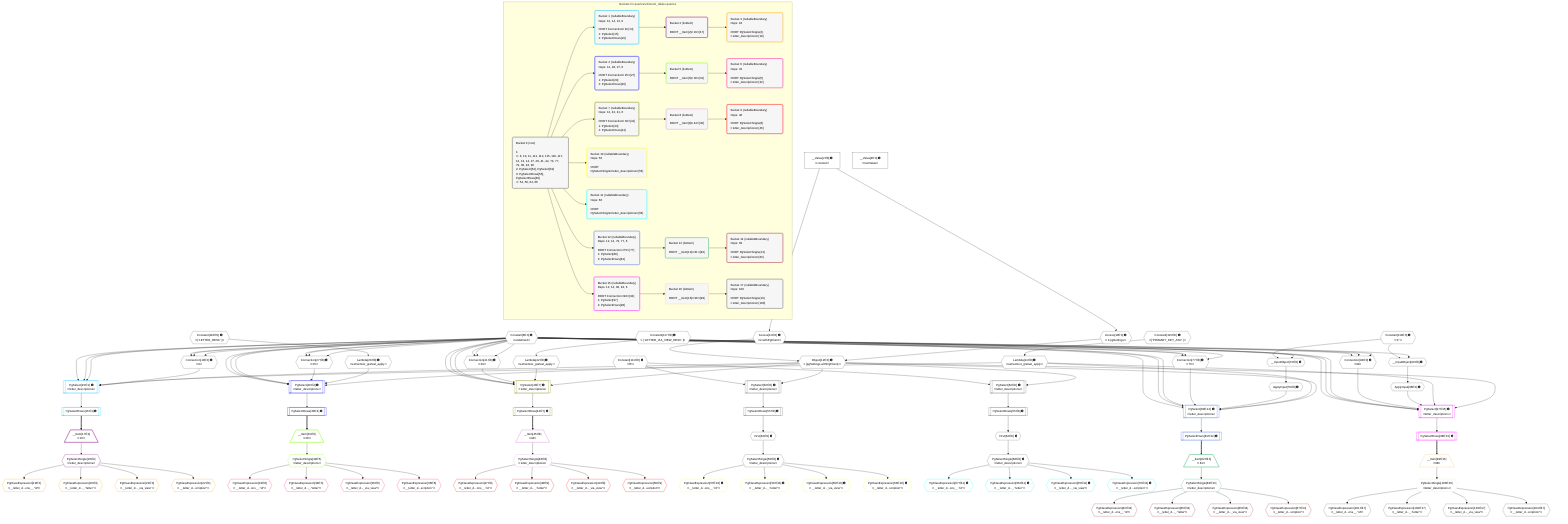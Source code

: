 %%{init: {'themeVariables': { 'fontSize': '12px'}}}%%
graph TD
    classDef path fill:#eee,stroke:#000,color:#000
    classDef plan fill:#fff,stroke-width:1px,color:#000
    classDef itemplan fill:#fff,stroke-width:2px,color:#000
    classDef unbatchedplan fill:#dff,stroke-width:1px,color:#000
    classDef sideeffectplan fill:#fcc,stroke-width:2px,color:#000
    classDef bucket fill:#f6f6f6,color:#000,stroke-width:2px,text-align:left


    %% plan dependencies
    Connection13{{"Connection[13∈0] ➊<br />ᐸ9ᐳ"}}:::plan
    Constant6{{"Constant[6∈0] ➊<br />ᐸundefinedᐳ"}}:::plan
    Constant6 & Constant6 & Constant6 --> Connection13
    Connection27{{"Connection[27∈0] ➊<br />ᐸ25ᐳ"}}:::plan
    Constant6 & Constant6 & Constant6 --> Connection27
    Connection41{{"Connection[41∈0] ➊<br />ᐸ39ᐳ"}}:::plan
    Constant6 & Constant6 & Constant6 --> Connection41
    Connection77{{"Connection[77∈0] ➊<br />ᐸ75ᐳ"}}:::plan
    Constant6 & Constant6 & Constant6 --> Connection77
    Connection94{{"Connection[94∈0] ➊<br />ᐸ92ᐳ"}}:::plan
    Constant6 & Constant6 & Constant6 --> Connection94
    Object12{{"Object[12∈0] ➊<br />ᐸ{pgSettings,withPgClient}ᐳ"}}:::plan
    Access10{{"Access[10∈0] ➊<br />ᐸ2.pgSettingsᐳ"}}:::plan
    Access11{{"Access[11∈0] ➊<br />ᐸ2.withPgClientᐳ"}}:::plan
    Access10 & Access11 --> Object12
    PgSelect52[["PgSelect[52∈0] ➊<br />ᐸletter_descriptionsᐳ"]]:::plan
    Constant111{{"Constant[111∈0] ➊<br />ᐸ'B'ᐳ"}}:::plan
    Object12 & Constant111 --> PgSelect52
    PgSelect62[["PgSelect[62∈0] ➊<br />ᐸletter_descriptionsᐳ"]]:::plan
    Object12 & Constant111 --> PgSelect62
    __InputObject73{{"__InputObject[73∈0] ➊"}}:::plan
    Constant113{{"Constant[113∈0] ➊<br />ᐸ'C'ᐳ"}}:::plan
    Constant6 & Constant113 --> __InputObject73
    __InputObject90{{"__InputObject[90∈0] ➊"}}:::plan
    Constant6 & Constant113 --> __InputObject90
    __Value2["__Value[2∈0] ➊<br />ᐸcontextᐳ"]:::plan
    __Value2 --> Access10
    __Value2 --> Access11
    Lambda14{{"Lambda[14∈0] ➊<br />ᐸextractList_grafast_applyᐳ"}}:::plan
    Constant115{{"Constant[115∈0] ➊<br />ᐸ[ 'PRIMARY_KEY_ASC' ]ᐳ"}}:::plan
    Constant115 --> Lambda14
    Lambda28{{"Lambda[28∈0] ➊<br />ᐸextractList_grafast_applyᐳ"}}:::plan
    Constant116{{"Constant[116∈0] ➊<br />ᐸ[ 'LETTER_DESC' ]ᐳ"}}:::plan
    Constant116 --> Lambda28
    Lambda42{{"Lambda[42∈0] ➊<br />ᐸextractList_grafast_applyᐳ"}}:::plan
    Constant117{{"Constant[117∈0] ➊<br />ᐸ[ 'LETTER_VIA_VIEW_DESC' ]ᐳ"}}:::plan
    Constant117 --> Lambda42
    First54{{"First[54∈0] ➊"}}:::plan
    PgSelectRows55[["PgSelectRows[55∈0] ➊"]]:::plan
    PgSelectRows55 --> First54
    PgSelect52 --> PgSelectRows55
    PgSelectSingle56{{"PgSelectSingle[56∈0] ➊<br />ᐸletter_descriptionsᐳ"}}:::plan
    First54 --> PgSelectSingle56
    First64{{"First[64∈0] ➊"}}:::plan
    PgSelectRows65[["PgSelectRows[65∈0] ➊"]]:::plan
    PgSelectRows65 --> First64
    PgSelect62 --> PgSelectRows65
    PgSelectSingle66{{"PgSelectSingle[66∈0] ➊<br />ᐸletter_descriptionsᐳ"}}:::plan
    First64 --> PgSelectSingle66
    ApplyInput79{{"ApplyInput[79∈0] ➊"}}:::plan
    __InputObject73 --> ApplyInput79
    ApplyInput96{{"ApplyInput[96∈0] ➊"}}:::plan
    __InputObject90 --> ApplyInput96
    __Value4["__Value[4∈0] ➊<br />ᐸrootValueᐳ"]:::plan
    PgSelect15[["PgSelect[15∈1] ➊<br />ᐸletter_descriptionsᐳ"]]:::plan
    Object12 & Lambda14 & Connection13 & Constant6 & Constant6 & Constant6 --> PgSelect15
    PgSelectRows16[["PgSelectRows[16∈1] ➊"]]:::plan
    PgSelect15 --> PgSelectRows16
    __Item17[/"__Item[17∈2]<br />ᐸ16ᐳ"\]:::itemplan
    PgSelectRows16 ==> __Item17
    PgSelectSingle18{{"PgSelectSingle[18∈2]<br />ᐸletter_descriptionsᐳ"}}:::plan
    __Item17 --> PgSelectSingle18
    PgClassExpression19{{"PgClassExpression[19∈3]<br />ᐸ__letter_d...ons__.”id”ᐳ"}}:::plan
    PgSelectSingle18 --> PgClassExpression19
    PgClassExpression20{{"PgClassExpression[20∈3]<br />ᐸ__letter_d..._.”letter”ᐳ"}}:::plan
    PgSelectSingle18 --> PgClassExpression20
    PgClassExpression21{{"PgClassExpression[21∈3]<br />ᐸ__letter_d..._via_view”ᐳ"}}:::plan
    PgSelectSingle18 --> PgClassExpression21
    PgClassExpression22{{"PgClassExpression[22∈3]<br />ᐸ__letter_d...scription”ᐳ"}}:::plan
    PgSelectSingle18 --> PgClassExpression22
    PgSelect29[["PgSelect[29∈4] ➊<br />ᐸletter_descriptionsᐳ"]]:::plan
    Object12 & Lambda28 & Connection27 & Constant6 & Constant6 & Constant6 --> PgSelect29
    PgSelectRows30[["PgSelectRows[30∈4] ➊"]]:::plan
    PgSelect29 --> PgSelectRows30
    __Item31[/"__Item[31∈5]<br />ᐸ30ᐳ"\]:::itemplan
    PgSelectRows30 ==> __Item31
    PgSelectSingle32{{"PgSelectSingle[32∈5]<br />ᐸletter_descriptionsᐳ"}}:::plan
    __Item31 --> PgSelectSingle32
    PgClassExpression33{{"PgClassExpression[33∈6]<br />ᐸ__letter_d...ons__.”id”ᐳ"}}:::plan
    PgSelectSingle32 --> PgClassExpression33
    PgClassExpression34{{"PgClassExpression[34∈6]<br />ᐸ__letter_d..._.”letter”ᐳ"}}:::plan
    PgSelectSingle32 --> PgClassExpression34
    PgClassExpression35{{"PgClassExpression[35∈6]<br />ᐸ__letter_d..._via_view”ᐳ"}}:::plan
    PgSelectSingle32 --> PgClassExpression35
    PgClassExpression36{{"PgClassExpression[36∈6]<br />ᐸ__letter_d...scription”ᐳ"}}:::plan
    PgSelectSingle32 --> PgClassExpression36
    PgSelect43[["PgSelect[43∈7] ➊<br />ᐸletter_descriptionsᐳ"]]:::plan
    Object12 & Lambda42 & Connection41 & Constant6 & Constant6 & Constant6 --> PgSelect43
    PgSelectRows44[["PgSelectRows[44∈7] ➊"]]:::plan
    PgSelect43 --> PgSelectRows44
    __Item45[/"__Item[45∈8]<br />ᐸ44ᐳ"\]:::itemplan
    PgSelectRows44 ==> __Item45
    PgSelectSingle46{{"PgSelectSingle[46∈8]<br />ᐸletter_descriptionsᐳ"}}:::plan
    __Item45 --> PgSelectSingle46
    PgClassExpression47{{"PgClassExpression[47∈9]<br />ᐸ__letter_d...ons__.”id”ᐳ"}}:::plan
    PgSelectSingle46 --> PgClassExpression47
    PgClassExpression48{{"PgClassExpression[48∈9]<br />ᐸ__letter_d..._.”letter”ᐳ"}}:::plan
    PgSelectSingle46 --> PgClassExpression48
    PgClassExpression49{{"PgClassExpression[49∈9]<br />ᐸ__letter_d..._via_view”ᐳ"}}:::plan
    PgSelectSingle46 --> PgClassExpression49
    PgClassExpression50{{"PgClassExpression[50∈9]<br />ᐸ__letter_d...scription”ᐳ"}}:::plan
    PgSelectSingle46 --> PgClassExpression50
    PgClassExpression57{{"PgClassExpression[57∈10] ➊<br />ᐸ__letter_d...ons__.”id”ᐳ"}}:::plan
    PgSelectSingle56 --> PgClassExpression57
    PgClassExpression58{{"PgClassExpression[58∈10] ➊<br />ᐸ__letter_d..._.”letter”ᐳ"}}:::plan
    PgSelectSingle56 --> PgClassExpression58
    PgClassExpression59{{"PgClassExpression[59∈10] ➊<br />ᐸ__letter_d..._via_view”ᐳ"}}:::plan
    PgSelectSingle56 --> PgClassExpression59
    PgClassExpression60{{"PgClassExpression[60∈10] ➊<br />ᐸ__letter_d...scription”ᐳ"}}:::plan
    PgSelectSingle56 --> PgClassExpression60
    PgClassExpression67{{"PgClassExpression[67∈11] ➊<br />ᐸ__letter_d...ons__.”id”ᐳ"}}:::plan
    PgSelectSingle66 --> PgClassExpression67
    PgClassExpression68{{"PgClassExpression[68∈11] ➊<br />ᐸ__letter_d..._.”letter”ᐳ"}}:::plan
    PgSelectSingle66 --> PgClassExpression68
    PgClassExpression69{{"PgClassExpression[69∈11] ➊<br />ᐸ__letter_d..._via_view”ᐳ"}}:::plan
    PgSelectSingle66 --> PgClassExpression69
    PgClassExpression70{{"PgClassExpression[70∈11] ➊<br />ᐸ__letter_d...scription”ᐳ"}}:::plan
    PgSelectSingle66 --> PgClassExpression70
    PgSelect80[["PgSelect[80∈12] ➊<br />ᐸletter_descriptionsᐳ"]]:::plan
    Object12 & Lambda14 & ApplyInput79 & Connection77 & Constant6 & Constant6 & Constant6 --> PgSelect80
    PgSelectRows81[["PgSelectRows[81∈12] ➊"]]:::plan
    PgSelect80 --> PgSelectRows81
    __Item82[/"__Item[82∈13]<br />ᐸ81ᐳ"\]:::itemplan
    PgSelectRows81 ==> __Item82
    PgSelectSingle83{{"PgSelectSingle[83∈13]<br />ᐸletter_descriptionsᐳ"}}:::plan
    __Item82 --> PgSelectSingle83
    PgClassExpression84{{"PgClassExpression[84∈14]<br />ᐸ__letter_d...ons__.”id”ᐳ"}}:::plan
    PgSelectSingle83 --> PgClassExpression84
    PgClassExpression85{{"PgClassExpression[85∈14]<br />ᐸ__letter_d..._.”letter”ᐳ"}}:::plan
    PgSelectSingle83 --> PgClassExpression85
    PgClassExpression86{{"PgClassExpression[86∈14]<br />ᐸ__letter_d..._via_view”ᐳ"}}:::plan
    PgSelectSingle83 --> PgClassExpression86
    PgClassExpression87{{"PgClassExpression[87∈14]<br />ᐸ__letter_d...scription”ᐳ"}}:::plan
    PgSelectSingle83 --> PgClassExpression87
    PgSelect97[["PgSelect[97∈15] ➊<br />ᐸletter_descriptionsᐳ"]]:::plan
    Object12 & Lambda14 & ApplyInput96 & Connection94 & Constant6 & Constant6 & Constant6 --> PgSelect97
    PgSelectRows98[["PgSelectRows[98∈15] ➊"]]:::plan
    PgSelect97 --> PgSelectRows98
    __Item99[/"__Item[99∈16]<br />ᐸ98ᐳ"\]:::itemplan
    PgSelectRows98 ==> __Item99
    PgSelectSingle100{{"PgSelectSingle[100∈16]<br />ᐸletter_descriptionsᐳ"}}:::plan
    __Item99 --> PgSelectSingle100
    PgClassExpression101{{"PgClassExpression[101∈17]<br />ᐸ__letter_d...ons__.”id”ᐳ"}}:::plan
    PgSelectSingle100 --> PgClassExpression101
    PgClassExpression102{{"PgClassExpression[102∈17]<br />ᐸ__letter_d..._.”letter”ᐳ"}}:::plan
    PgSelectSingle100 --> PgClassExpression102
    PgClassExpression103{{"PgClassExpression[103∈17]<br />ᐸ__letter_d..._via_view”ᐳ"}}:::plan
    PgSelectSingle100 --> PgClassExpression103
    PgClassExpression104{{"PgClassExpression[104∈17]<br />ᐸ__letter_d...scription”ᐳ"}}:::plan
    PgSelectSingle100 --> PgClassExpression104

    %% define steps

    subgraph "Buckets for queries/v4/enum_tables.queries"
    Bucket0("Bucket 0 (root)<br /><br />1: <br />ᐳ: 6, 10, 11, 111, 113, 115, 116, 117, 12, 13, 14, 27, 28, 41, 42, 73, 77, 79, 90, 94, 96<br />2: PgSelect[52], PgSelect[62]<br />3: PgSelectRows[55], PgSelectRows[65]<br />ᐳ: 54, 56, 64, 66"):::bucket
    classDef bucket0 stroke:#696969
    class Bucket0,__Value2,__Value4,Constant6,Access10,Access11,Object12,Connection13,Lambda14,Connection27,Lambda28,Connection41,Lambda42,PgSelect52,First54,PgSelectRows55,PgSelectSingle56,PgSelect62,First64,PgSelectRows65,PgSelectSingle66,__InputObject73,Connection77,ApplyInput79,__InputObject90,Connection94,ApplyInput96,Constant111,Constant113,Constant115,Constant116,Constant117 bucket0
    Bucket1("Bucket 1 (nullableBoundary)<br />Deps: 12, 14, 13, 6<br /><br />ROOT Connectionᐸ9ᐳ[13]<br />1: PgSelect[15]<br />2: PgSelectRows[16]"):::bucket
    classDef bucket1 stroke:#00bfff
    class Bucket1,PgSelect15,PgSelectRows16 bucket1
    Bucket2("Bucket 2 (listItem)<br /><br />ROOT __Item{2}ᐸ16ᐳ[17]"):::bucket
    classDef bucket2 stroke:#7f007f
    class Bucket2,__Item17,PgSelectSingle18 bucket2
    Bucket3("Bucket 3 (nullableBoundary)<br />Deps: 18<br /><br />ROOT PgSelectSingle{2}ᐸletter_descriptionsᐳ[18]"):::bucket
    classDef bucket3 stroke:#ffa500
    class Bucket3,PgClassExpression19,PgClassExpression20,PgClassExpression21,PgClassExpression22 bucket3
    Bucket4("Bucket 4 (nullableBoundary)<br />Deps: 12, 28, 27, 6<br /><br />ROOT Connectionᐸ25ᐳ[27]<br />1: PgSelect[29]<br />2: PgSelectRows[30]"):::bucket
    classDef bucket4 stroke:#0000ff
    class Bucket4,PgSelect29,PgSelectRows30 bucket4
    Bucket5("Bucket 5 (listItem)<br /><br />ROOT __Item{5}ᐸ30ᐳ[31]"):::bucket
    classDef bucket5 stroke:#7fff00
    class Bucket5,__Item31,PgSelectSingle32 bucket5
    Bucket6("Bucket 6 (nullableBoundary)<br />Deps: 32<br /><br />ROOT PgSelectSingle{5}ᐸletter_descriptionsᐳ[32]"):::bucket
    classDef bucket6 stroke:#ff1493
    class Bucket6,PgClassExpression33,PgClassExpression34,PgClassExpression35,PgClassExpression36 bucket6
    Bucket7("Bucket 7 (nullableBoundary)<br />Deps: 12, 42, 41, 6<br /><br />ROOT Connectionᐸ39ᐳ[41]<br />1: PgSelect[43]<br />2: PgSelectRows[44]"):::bucket
    classDef bucket7 stroke:#808000
    class Bucket7,PgSelect43,PgSelectRows44 bucket7
    Bucket8("Bucket 8 (listItem)<br /><br />ROOT __Item{8}ᐸ44ᐳ[45]"):::bucket
    classDef bucket8 stroke:#dda0dd
    class Bucket8,__Item45,PgSelectSingle46 bucket8
    Bucket9("Bucket 9 (nullableBoundary)<br />Deps: 46<br /><br />ROOT PgSelectSingle{8}ᐸletter_descriptionsᐳ[46]"):::bucket
    classDef bucket9 stroke:#ff0000
    class Bucket9,PgClassExpression47,PgClassExpression48,PgClassExpression49,PgClassExpression50 bucket9
    Bucket10("Bucket 10 (nullableBoundary)<br />Deps: 56<br /><br />ROOT PgSelectSingleᐸletter_descriptionsᐳ[56]"):::bucket
    classDef bucket10 stroke:#ffff00
    class Bucket10,PgClassExpression57,PgClassExpression58,PgClassExpression59,PgClassExpression60 bucket10
    Bucket11("Bucket 11 (nullableBoundary)<br />Deps: 66<br /><br />ROOT PgSelectSingleᐸletter_descriptionsᐳ[66]"):::bucket
    classDef bucket11 stroke:#00ffff
    class Bucket11,PgClassExpression67,PgClassExpression68,PgClassExpression69,PgClassExpression70 bucket11
    Bucket12("Bucket 12 (nullableBoundary)<br />Deps: 12, 14, 79, 77, 6<br /><br />ROOT Connectionᐸ75ᐳ[77]<br />1: PgSelect[80]<br />2: PgSelectRows[81]"):::bucket
    classDef bucket12 stroke:#4169e1
    class Bucket12,PgSelect80,PgSelectRows81 bucket12
    Bucket13("Bucket 13 (listItem)<br /><br />ROOT __Item{13}ᐸ81ᐳ[82]"):::bucket
    classDef bucket13 stroke:#3cb371
    class Bucket13,__Item82,PgSelectSingle83 bucket13
    Bucket14("Bucket 14 (nullableBoundary)<br />Deps: 83<br /><br />ROOT PgSelectSingle{13}ᐸletter_descriptionsᐳ[83]"):::bucket
    classDef bucket14 stroke:#a52a2a
    class Bucket14,PgClassExpression84,PgClassExpression85,PgClassExpression86,PgClassExpression87 bucket14
    Bucket15("Bucket 15 (nullableBoundary)<br />Deps: 12, 14, 96, 94, 6<br /><br />ROOT Connectionᐸ92ᐳ[94]<br />1: PgSelect[97]<br />2: PgSelectRows[98]"):::bucket
    classDef bucket15 stroke:#ff00ff
    class Bucket15,PgSelect97,PgSelectRows98 bucket15
    Bucket16("Bucket 16 (listItem)<br /><br />ROOT __Item{16}ᐸ98ᐳ[99]"):::bucket
    classDef bucket16 stroke:#f5deb3
    class Bucket16,__Item99,PgSelectSingle100 bucket16
    Bucket17("Bucket 17 (nullableBoundary)<br />Deps: 100<br /><br />ROOT PgSelectSingle{16}ᐸletter_descriptionsᐳ[100]"):::bucket
    classDef bucket17 stroke:#696969
    class Bucket17,PgClassExpression101,PgClassExpression102,PgClassExpression103,PgClassExpression104 bucket17
    Bucket0 --> Bucket1 & Bucket4 & Bucket7 & Bucket10 & Bucket11 & Bucket12 & Bucket15
    Bucket1 --> Bucket2
    Bucket2 --> Bucket3
    Bucket4 --> Bucket5
    Bucket5 --> Bucket6
    Bucket7 --> Bucket8
    Bucket8 --> Bucket9
    Bucket12 --> Bucket13
    Bucket13 --> Bucket14
    Bucket15 --> Bucket16
    Bucket16 --> Bucket17
    end